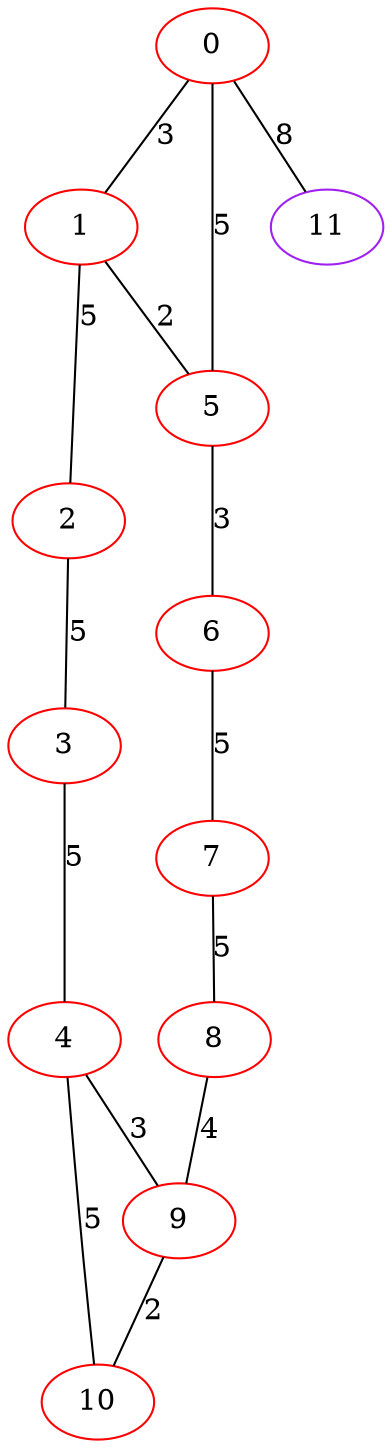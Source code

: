 graph "" {
0 [color=red, weight=1];
1 [color=red, weight=1];
2 [color=red, weight=1];
3 [color=red, weight=1];
4 [color=red, weight=1];
5 [color=red, weight=1];
6 [color=red, weight=1];
7 [color=red, weight=1];
8 [color=red, weight=1];
9 [color=red, weight=1];
10 [color=red, weight=1];
11 [color=purple, weight=4];
0 -- 1  [key=0, label=3];
0 -- 11  [key=0, label=8];
0 -- 5  [key=0, label=5];
1 -- 2  [key=0, label=5];
1 -- 5  [key=0, label=2];
2 -- 3  [key=0, label=5];
3 -- 4  [key=0, label=5];
4 -- 9  [key=0, label=3];
4 -- 10  [key=0, label=5];
5 -- 6  [key=0, label=3];
6 -- 7  [key=0, label=5];
7 -- 8  [key=0, label=5];
8 -- 9  [key=0, label=4];
9 -- 10  [key=0, label=2];
}
